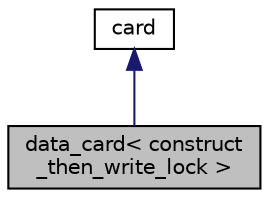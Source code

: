 digraph "data_card&lt; construct_then_write_lock &gt;"
{
 // LATEX_PDF_SIZE
  edge [fontname="Helvetica",fontsize="10",labelfontname="Helvetica",labelfontsize="10"];
  node [fontname="Helvetica",fontsize="10",shape=record];
  Node1 [label="data_card\< construct\l_then_write_lock \>",height=0.2,width=0.4,color="black", fillcolor="grey75", style="filled", fontcolor="black",tooltip="A card that holds a fixed amount of data."];
  Node2 -> Node1 [dir="back",color="midnightblue",fontsize="10",style="solid",fontname="Helvetica"];
  Node2 [label="card",height=0.2,width=0.4,color="black", fillcolor="white", style="filled",URL="$classcard.html",tooltip="Base class for all cards."];
}
